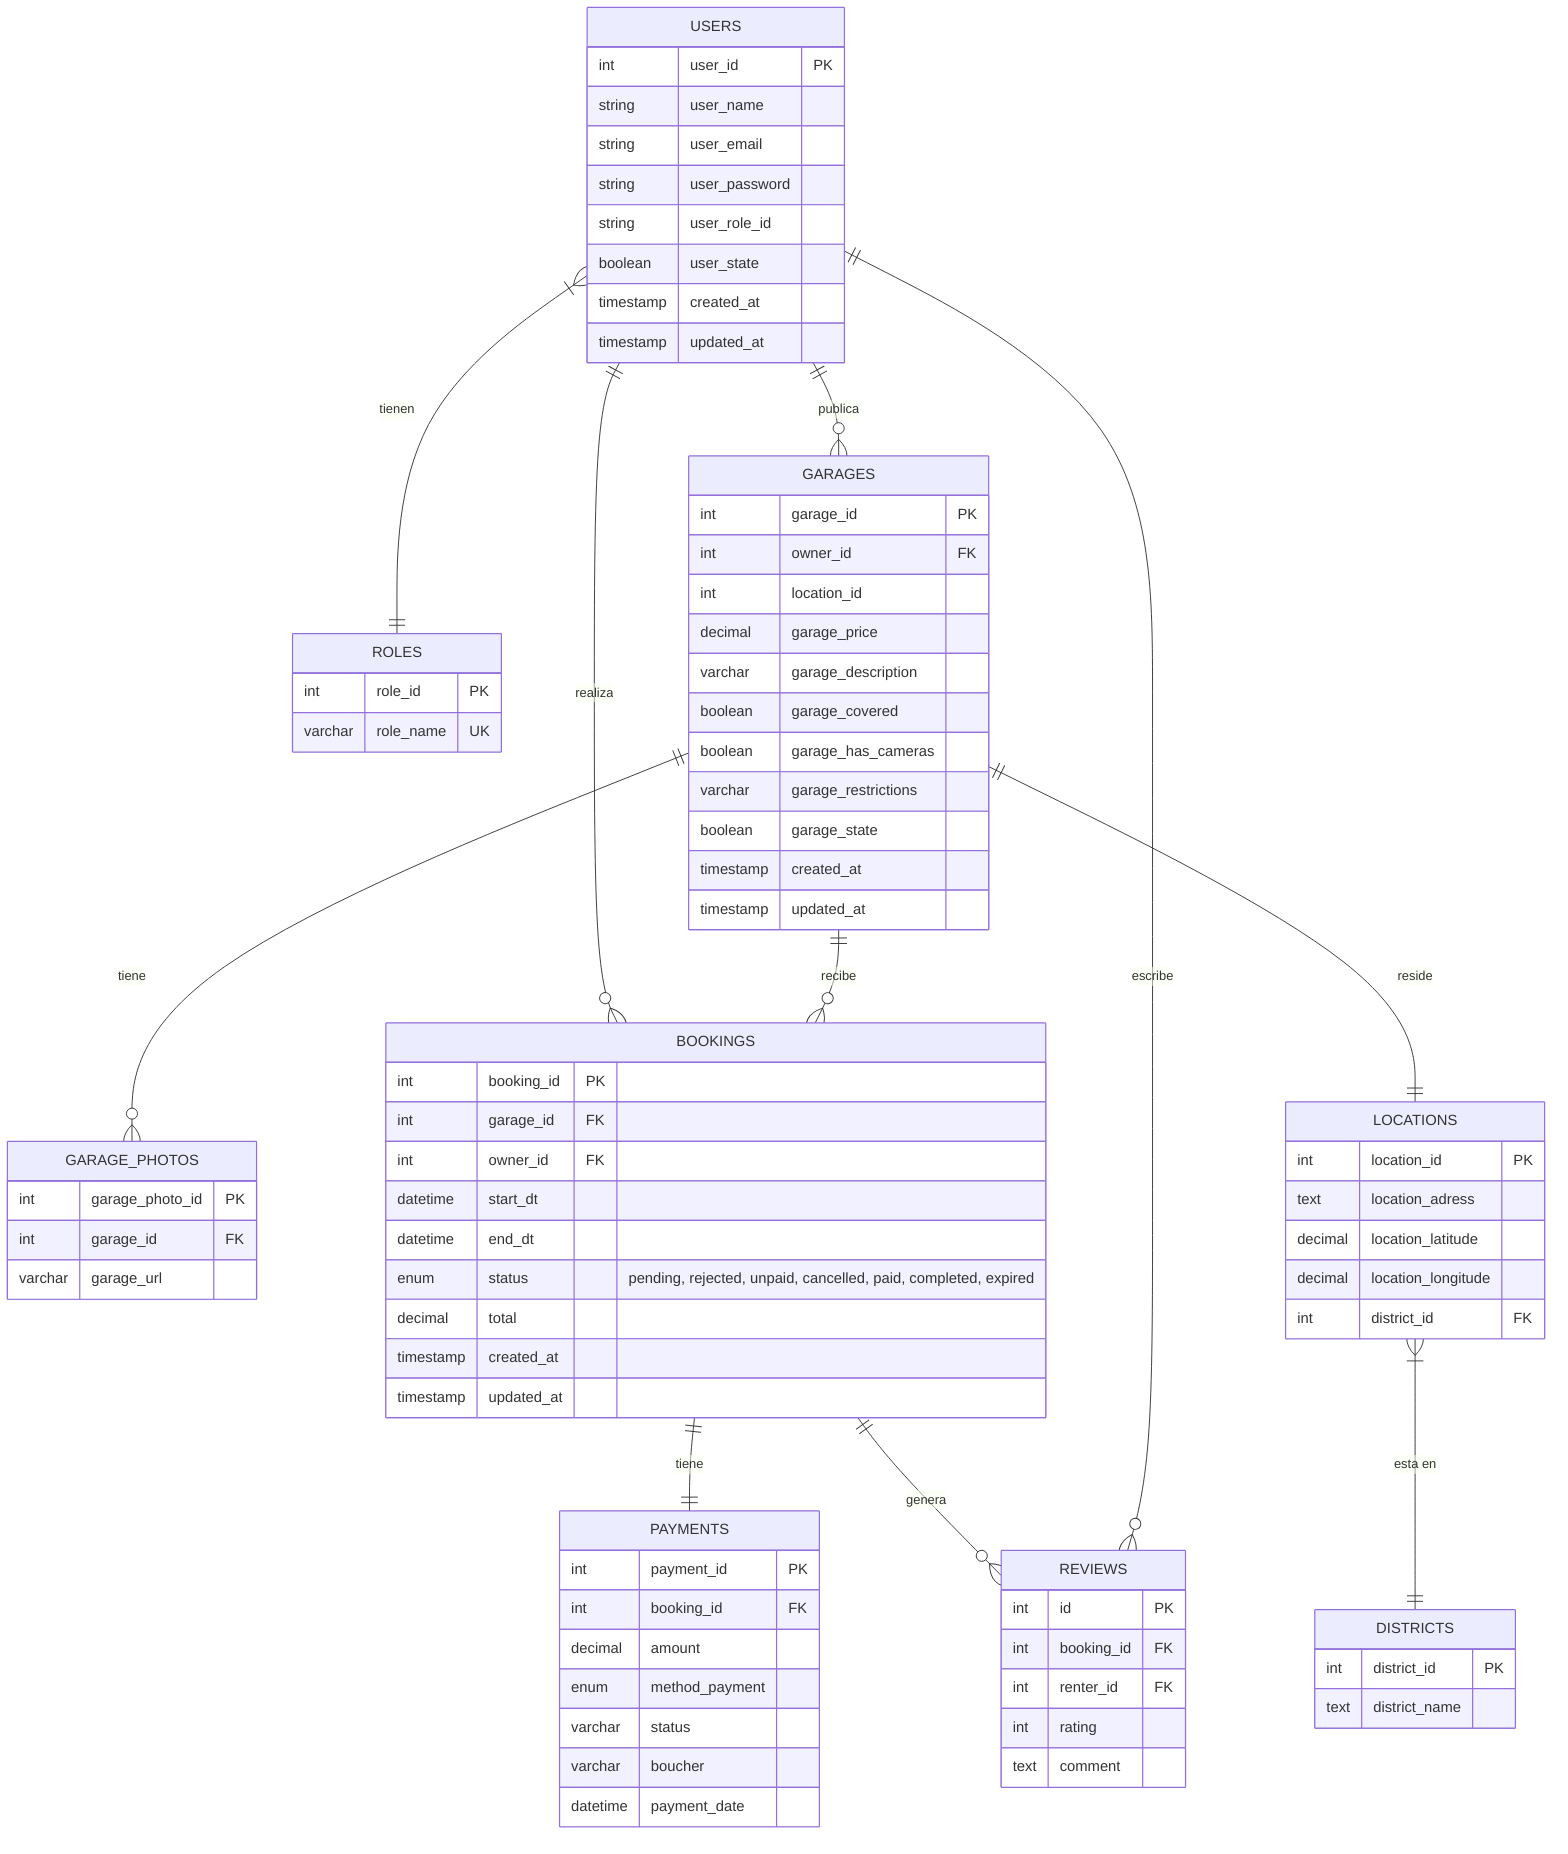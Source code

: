erDiagram
    USERS {
        int user_id PK
        string user_name
        string user_email
        string user_password
        string user_role_id
        boolean user_state
        timestamp created_at
        timestamp updated_at
    }

    ROLES {
       int role_id PK
       varchar role_name UK
    }

    GARAGES {
        int garage_id PK
        int owner_id FK
        int location_id
        decimal garage_price
        varchar garage_description
        boolean garage_covered
        boolean garage_has_cameras
        varchar garage_restrictions
        boolean garage_state
        timestamp created_at
        timestamp updated_at
    }

    GARAGE_PHOTOS {
        int garage_photo_id PK
        int garage_id FK
        varchar garage_url
    }

    BOOKINGS {
        int booking_id PK
        int garage_id FK
        int owner_id FK
        datetime start_dt
        datetime end_dt
        enum status "pending, rejected, unpaid, cancelled, paid, completed, expired"
        decimal total
        timestamp created_at
        timestamp updated_at
    }

    PAYMENTS {
        int payment_id PK
        int booking_id FK
        decimal amount
        enum method_payment
        varchar status
        varchar boucher
        datetime payment_date
    }

    REVIEWS {
        int id PK
        int booking_id FK
        int renter_id FK
        int rating
        text comment
    }

    DISTRICTS {
        int district_id PK
        text district_name
    }
    
    LOCATIONS {
        int location_id PK
        text location_adress
        decimal location_latitude
        decimal location_longitude
        int district_id FK
    }

    USERS ||--o{ GARAGES : "publica"
    USERS ||--o{ BOOKINGS : "realiza"
    USERS  }|--|| ROLES: "tienen"
    
    GARAGES ||--o{ BOOKINGS : "recibe"
    GARAGES ||--o{ GARAGE_PHOTOS : "tiene"
    GARAGES ||--|| LOCATIONS : "reside"
    
    BOOKINGS ||--|| PAYMENTS : "tiene"
    BOOKINGS ||--o{ REVIEWS : "genera"
    USERS ||--o{ REVIEWS : "escribe"
    LOCATIONS }|--|| DISTRICTS: "esta en"